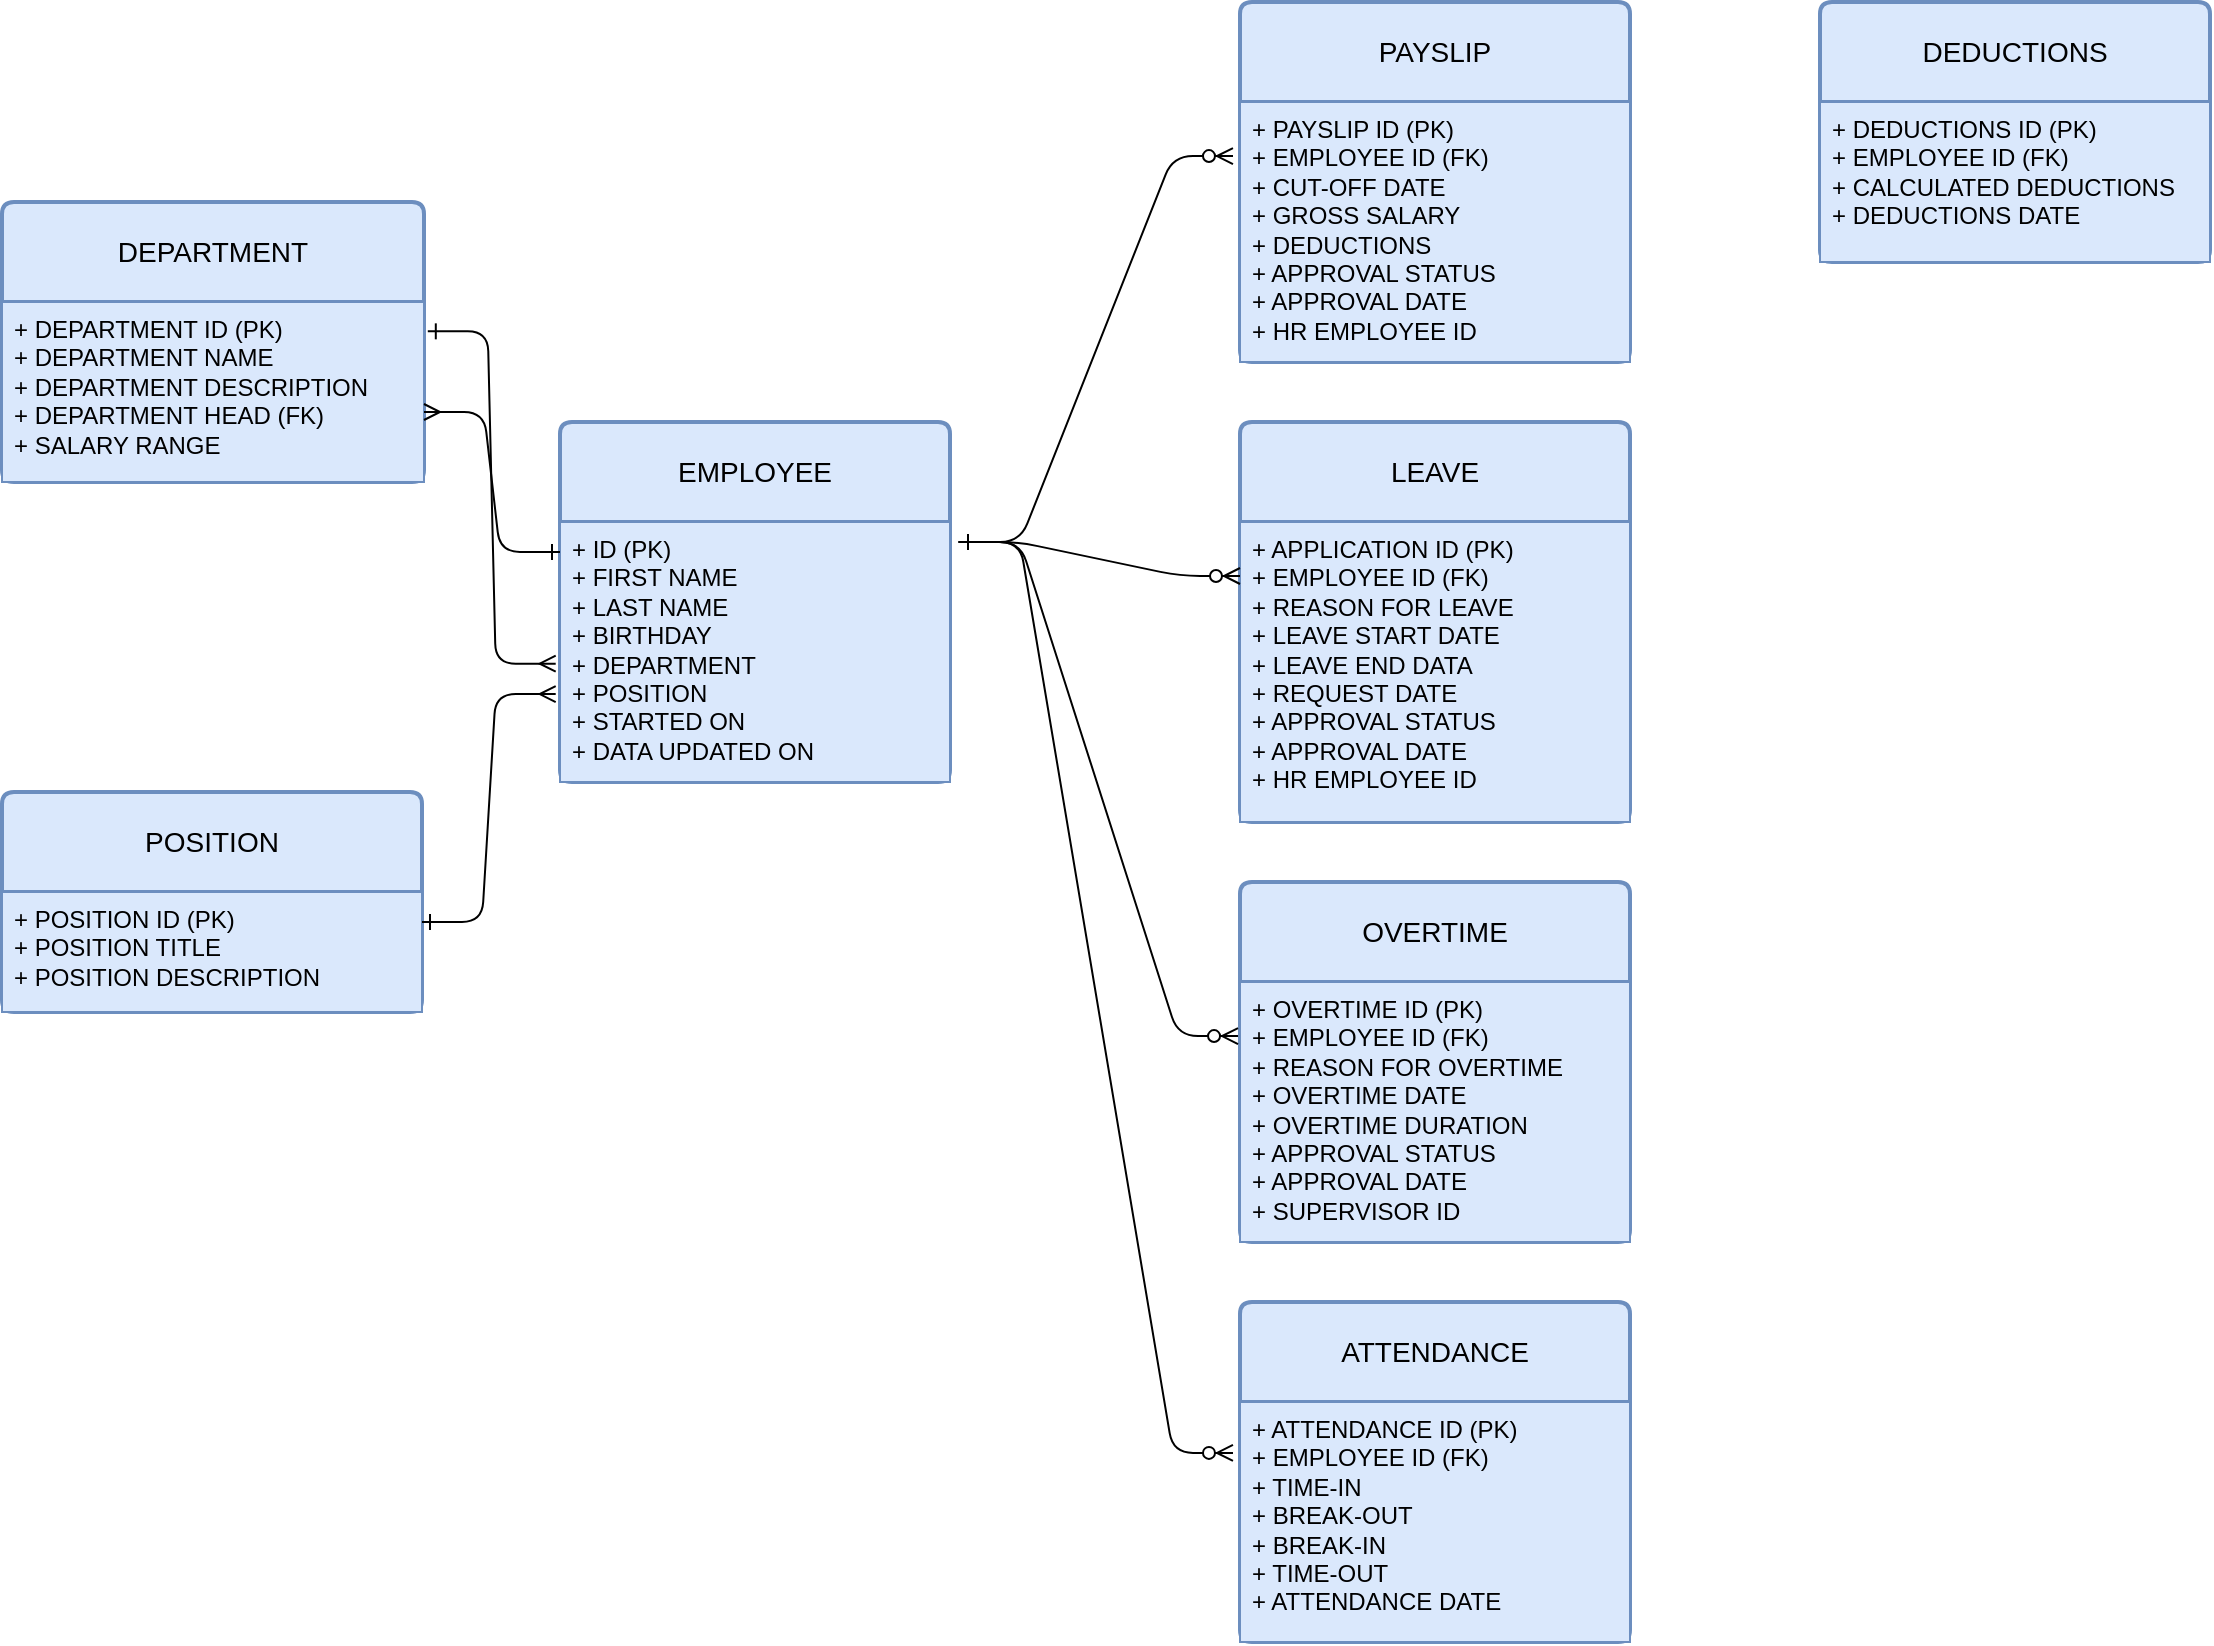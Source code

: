 <mxfile version="23.0.2" type="github">
  <diagram id="R2lEEEUBdFMjLlhIrx00" name="Page-1">
    <mxGraphModel dx="1434" dy="746" grid="1" gridSize="10" guides="1" tooltips="1" connect="1" arrows="1" fold="1" page="1" pageScale="1" pageWidth="1200" pageHeight="1920" math="0" shadow="0" extFonts="Permanent Marker^https://fonts.googleapis.com/css?family=Permanent+Marker">
      <root>
        <mxCell id="0" />
        <mxCell id="1" parent="0" />
        <mxCell id="mP2uRWccmHhNL8mi_Wje-5" value="EMPLOYEE" style="swimlane;childLayout=stackLayout;horizontal=1;startSize=50;horizontalStack=0;rounded=1;fontSize=14;fontStyle=0;strokeWidth=2;resizeParent=0;resizeLast=1;shadow=0;dashed=0;align=center;arcSize=4;whiteSpace=wrap;html=1;fillColor=#dae8fc;strokeColor=#6c8ebf;" parent="1" vertex="1">
          <mxGeometry x="300" y="310" width="195" height="180" as="geometry" />
        </mxCell>
        <mxCell id="mP2uRWccmHhNL8mi_Wje-6" value="+ ID (PK)&lt;br&gt;+ FIRST NAME&lt;br&gt;+ LAST NAME&lt;br&gt;+ BIRTHDAY&lt;br&gt;+ DEPARTMENT&lt;br&gt;+ POSITION&lt;br&gt;+ STARTED ON&lt;br&gt;+ DATA UPDATED ON" style="align=left;strokeColor=#6c8ebf;fillColor=#dae8fc;spacingLeft=4;fontSize=12;verticalAlign=top;resizable=0;rotatable=0;part=1;html=1;" parent="mP2uRWccmHhNL8mi_Wje-5" vertex="1">
          <mxGeometry y="50" width="195" height="130" as="geometry" />
        </mxCell>
        <mxCell id="mP2uRWccmHhNL8mi_Wje-11" value="LEAVE" style="swimlane;childLayout=stackLayout;horizontal=1;startSize=50;horizontalStack=0;rounded=1;fontSize=14;fontStyle=0;strokeWidth=2;resizeParent=0;resizeLast=1;shadow=0;dashed=0;align=center;arcSize=4;whiteSpace=wrap;html=1;fillColor=#dae8fc;strokeColor=#6c8ebf;" parent="1" vertex="1">
          <mxGeometry x="640" y="310" width="195" height="200" as="geometry" />
        </mxCell>
        <mxCell id="mP2uRWccmHhNL8mi_Wje-12" value="+ APPLICATION ID (PK)&lt;br&gt;+ EMPLOYEE ID (FK)&lt;br&gt;+ REASON FOR LEAVE&lt;br&gt;+ LEAVE START DATE&lt;br&gt;+ LEAVE END DATA&lt;br&gt;+ REQUEST DATE&lt;br&gt;+ APPROVAL STATUS&lt;br&gt;+ APPROVAL DATE&lt;br&gt;+ HR EMPLOYEE ID" style="align=left;strokeColor=#6c8ebf;fillColor=#dae8fc;spacingLeft=4;fontSize=12;verticalAlign=top;resizable=0;rotatable=0;part=1;html=1;" parent="mP2uRWccmHhNL8mi_Wje-11" vertex="1">
          <mxGeometry y="50" width="195" height="150" as="geometry" />
        </mxCell>
        <mxCell id="mP2uRWccmHhNL8mi_Wje-13" value="PAYSLIP" style="swimlane;childLayout=stackLayout;horizontal=1;startSize=50;horizontalStack=0;rounded=1;fontSize=14;fontStyle=0;strokeWidth=2;resizeParent=0;resizeLast=1;shadow=0;dashed=0;align=center;arcSize=4;whiteSpace=wrap;html=1;fillColor=#dae8fc;strokeColor=#6c8ebf;" parent="1" vertex="1">
          <mxGeometry x="640" y="100" width="195" height="180" as="geometry" />
        </mxCell>
        <mxCell id="mP2uRWccmHhNL8mi_Wje-14" value="+ PAYSLIP ID (PK)&lt;br&gt;+ EMPLOYEE ID (FK)&lt;br&gt;+ CUT-OFF DATE&lt;br&gt;+ GROSS SALARY&lt;br&gt;+ DEDUCTIONS&lt;br&gt;+ APPROVAL STATUS&lt;br&gt;+ APPROVAL DATE&lt;br&gt;+ HR EMPLOYEE ID" style="align=left;strokeColor=#6c8ebf;fillColor=#dae8fc;spacingLeft=4;fontSize=12;verticalAlign=top;resizable=0;rotatable=0;part=1;html=1;" parent="mP2uRWccmHhNL8mi_Wje-13" vertex="1">
          <mxGeometry y="50" width="195" height="130" as="geometry" />
        </mxCell>
        <mxCell id="mP2uRWccmHhNL8mi_Wje-16" value="" style="edgeStyle=entityRelationEdgeStyle;endArrow=ERzeroToMany;startArrow=none;endFill=1;startFill=0;entryX=-0.018;entryY=0.208;entryDx=0;entryDy=0;entryPerimeter=0;" parent="1" target="mP2uRWccmHhNL8mi_Wje-14" edge="1">
          <mxGeometry width="100" height="100" relative="1" as="geometry">
            <mxPoint x="500" y="370" as="sourcePoint" />
            <mxPoint x="377" y="607.5" as="targetPoint" />
            <Array as="points">
              <mxPoint x="330" y="390" />
              <mxPoint x="410" y="210" />
            </Array>
          </mxGeometry>
        </mxCell>
        <mxCell id="XMFN1kc7oSm8j4sPq897-1" value="OVERTIME" style="swimlane;childLayout=stackLayout;horizontal=1;startSize=50;horizontalStack=0;rounded=1;fontSize=14;fontStyle=0;strokeWidth=2;resizeParent=0;resizeLast=1;shadow=0;dashed=0;align=center;arcSize=4;whiteSpace=wrap;html=1;fillColor=#dae8fc;strokeColor=#6c8ebf;" parent="1" vertex="1">
          <mxGeometry x="640" y="540" width="195" height="180" as="geometry" />
        </mxCell>
        <mxCell id="XMFN1kc7oSm8j4sPq897-2" value="+ OVERTIME ID (PK)&lt;br style=&quot;border-color: var(--border-color);&quot;&gt;+ EMPLOYEE ID (FK)&lt;br style=&quot;border-color: var(--border-color);&quot;&gt;+ REASON FOR OVERTIME&lt;br style=&quot;border-color: var(--border-color);&quot;&gt;+ OVERTIME DATE&lt;br style=&quot;border-color: var(--border-color);&quot;&gt;+ OVERTIME DURATION&lt;br style=&quot;border-color: var(--border-color);&quot;&gt;+ APPROVAL STATUS&lt;br&gt;+ APPROVAL DATE&lt;br style=&quot;border-color: var(--border-color);&quot;&gt;+ SUPERVISOR ID" style="align=left;strokeColor=#6c8ebf;fillColor=#dae8fc;spacingLeft=4;fontSize=12;verticalAlign=top;resizable=0;rotatable=0;part=1;html=1;" parent="XMFN1kc7oSm8j4sPq897-1" vertex="1">
          <mxGeometry y="50" width="195" height="130" as="geometry" />
        </mxCell>
        <mxCell id="gKhqBKZb4KCzymiJZquM-2" value="POSITION" style="swimlane;childLayout=stackLayout;horizontal=1;startSize=50;horizontalStack=0;rounded=1;fontSize=14;fontStyle=0;strokeWidth=2;resizeParent=0;resizeLast=1;shadow=0;dashed=0;align=center;arcSize=4;whiteSpace=wrap;html=1;fillColor=#dae8fc;strokeColor=#6c8ebf;" parent="1" vertex="1">
          <mxGeometry x="21" y="495" width="210" height="110" as="geometry" />
        </mxCell>
        <mxCell id="gKhqBKZb4KCzymiJZquM-3" value="+ POSITION ID (PK)&lt;br&gt;+ POSITION TITLE&lt;br&gt;+ POSITION DESCRIPTION" style="align=left;strokeColor=#6c8ebf;fillColor=#dae8fc;spacingLeft=4;fontSize=12;verticalAlign=top;resizable=0;rotatable=0;part=1;html=1;" parent="gKhqBKZb4KCzymiJZquM-2" vertex="1">
          <mxGeometry y="50" width="210" height="60" as="geometry" />
        </mxCell>
        <mxCell id="gKhqBKZb4KCzymiJZquM-4" value="" style="edgeStyle=entityRelationEdgeStyle;endArrow=ERzeroToMany;startArrow=ERone;endFill=1;startFill=0;entryX=-0.005;entryY=0.208;entryDx=0;entryDy=0;entryPerimeter=0;" parent="1" target="XMFN1kc7oSm8j4sPq897-2" edge="1">
          <mxGeometry width="100" height="100" relative="1" as="geometry">
            <mxPoint x="500" y="370" as="sourcePoint" />
            <mxPoint x="531.49" y="608.08" as="targetPoint" />
            <Array as="points">
              <mxPoint x="425" y="320" />
              <mxPoint x="435" y="440" />
              <mxPoint x="276" y="250" />
              <mxPoint x="416" y="300" />
              <mxPoint x="426" y="290" />
              <mxPoint x="256" y="270" />
              <mxPoint x="256" y="260" />
            </Array>
          </mxGeometry>
        </mxCell>
        <mxCell id="gKhqBKZb4KCzymiJZquM-5" value="" style="edgeStyle=entityRelationEdgeStyle;endArrow=ERmany;startArrow=ERone;endFill=0;startFill=0;entryX=-0.011;entryY=0.662;entryDx=0;entryDy=0;entryPerimeter=0;exitX=1;exitY=0.25;exitDx=0;exitDy=0;" parent="1" source="gKhqBKZb4KCzymiJZquM-3" target="mP2uRWccmHhNL8mi_Wje-6" edge="1">
          <mxGeometry width="100" height="100" relative="1" as="geometry">
            <mxPoint x="225" y="293" as="sourcePoint" />
            <mxPoint x="369" y="310" as="targetPoint" />
            <Array as="points">
              <mxPoint x="6" y="173" />
              <mxPoint x="256" y="213" />
              <mxPoint x="146" y="223" />
              <mxPoint x="156" y="213" />
              <mxPoint x="-14" y="193" />
              <mxPoint x="-14" y="183" />
            </Array>
          </mxGeometry>
        </mxCell>
        <mxCell id="gKhqBKZb4KCzymiJZquM-6" value="DEPARTMENT" style="swimlane;childLayout=stackLayout;horizontal=1;startSize=50;horizontalStack=0;rounded=1;fontSize=14;fontStyle=0;strokeWidth=2;resizeParent=0;resizeLast=1;shadow=0;dashed=0;align=center;arcSize=4;whiteSpace=wrap;html=1;fillColor=#dae8fc;strokeColor=#6c8ebf;" parent="1" vertex="1">
          <mxGeometry x="21" y="200" width="211" height="140" as="geometry" />
        </mxCell>
        <mxCell id="gKhqBKZb4KCzymiJZquM-7" value="+ DEPARTMENT ID (PK)&lt;br&gt;+ DEPARTMENT NAME&lt;br&gt;+ DEPARTMENT DESCRIPTION&lt;br&gt;+ DEPARTMENT HEAD (FK)&lt;br&gt;+ SALARY RANGE" style="align=left;strokeColor=#6c8ebf;fillColor=#dae8fc;spacingLeft=4;fontSize=12;verticalAlign=top;resizable=0;rotatable=0;part=1;html=1;" parent="gKhqBKZb4KCzymiJZquM-6" vertex="1">
          <mxGeometry y="50" width="211" height="90" as="geometry" />
        </mxCell>
        <mxCell id="KN_Mns9D9NRDooohb_Bh-2" style="edgeStyle=orthogonalEdgeStyle;rounded=0;orthogonalLoop=1;jettySize=auto;html=1;exitX=0.5;exitY=1;exitDx=0;exitDy=0;" parent="gKhqBKZb4KCzymiJZquM-6" source="gKhqBKZb4KCzymiJZquM-7" target="gKhqBKZb4KCzymiJZquM-7" edge="1">
          <mxGeometry relative="1" as="geometry" />
        </mxCell>
        <mxCell id="gKhqBKZb4KCzymiJZquM-8" value="" style="edgeStyle=entityRelationEdgeStyle;endArrow=ERmany;startArrow=ERone;endFill=0;startFill=0;entryX=-0.011;entryY=0.545;entryDx=0;entryDy=0;entryPerimeter=0;exitX=1.009;exitY=0.163;exitDx=0;exitDy=0;exitPerimeter=0;" parent="1" source="gKhqBKZb4KCzymiJZquM-7" target="mP2uRWccmHhNL8mi_Wje-6" edge="1">
          <mxGeometry width="100" height="100" relative="1" as="geometry">
            <mxPoint x="235" y="498" as="sourcePoint" />
            <mxPoint x="308" y="456" as="targetPoint" />
            <Array as="points">
              <mxPoint x="16" y="183" />
              <mxPoint x="260" y="350" />
              <mxPoint x="280" y="350" />
              <mxPoint x="266" y="223" />
              <mxPoint x="156" y="233" />
              <mxPoint x="166" y="223" />
              <mxPoint x="-4" y="203" />
              <mxPoint x="-4" y="193" />
            </Array>
          </mxGeometry>
        </mxCell>
        <mxCell id="0AbvkaRvpf7FrhpSCyfx-2" value="" style="edgeStyle=entityRelationEdgeStyle;endArrow=ERone;startArrow=ERmany;endFill=0;startFill=0;entryX=0;entryY=0.115;entryDx=0;entryDy=0;entryPerimeter=0;exitX=1;exitY=0.75;exitDx=0;exitDy=0;" parent="1" source="gKhqBKZb4KCzymiJZquM-6" target="mP2uRWccmHhNL8mi_Wje-6" edge="1">
          <mxGeometry width="100" height="100" relative="1" as="geometry">
            <mxPoint x="232" y="290" as="sourcePoint" />
            <mxPoint x="294" y="460" as="targetPoint" />
            <Array as="points">
              <mxPoint x="12" y="212" />
              <mxPoint x="290" y="330" />
              <mxPoint x="262" y="252" />
              <mxPoint x="262" y="375" />
              <mxPoint x="152" y="262" />
              <mxPoint x="162" y="252" />
              <mxPoint x="-8" y="232" />
              <mxPoint x="-8" y="222" />
            </Array>
          </mxGeometry>
        </mxCell>
        <mxCell id="yTX0jJQAdNnNCAR2v_Tj-1" value="ATTENDANCE" style="swimlane;childLayout=stackLayout;horizontal=1;startSize=50;horizontalStack=0;rounded=1;fontSize=14;fontStyle=0;strokeWidth=2;resizeParent=0;resizeLast=1;shadow=0;dashed=0;align=center;arcSize=4;whiteSpace=wrap;html=1;fillColor=#dae8fc;strokeColor=#6c8ebf;" parent="1" vertex="1">
          <mxGeometry x="640" y="750" width="195" height="170" as="geometry" />
        </mxCell>
        <mxCell id="yTX0jJQAdNnNCAR2v_Tj-2" value="+ ATTENDANCE ID (PK)&lt;br style=&quot;border-color: var(--border-color);&quot;&gt;+ EMPLOYEE ID (FK)&lt;br style=&quot;border-color: var(--border-color);&quot;&gt;+ TIME-IN&lt;br&gt;+ BREAK-OUT&lt;br&gt;+ BREAK-IN&lt;br&gt;+ TIME-OUT&lt;br style=&quot;border-color: var(--border-color);&quot;&gt;+ ATTENDANCE DATE" style="align=left;strokeColor=#6c8ebf;fillColor=#dae8fc;spacingLeft=4;fontSize=12;verticalAlign=top;resizable=0;rotatable=0;part=1;html=1;" parent="yTX0jJQAdNnNCAR2v_Tj-1" vertex="1">
          <mxGeometry y="50" width="195" height="120" as="geometry" />
        </mxCell>
        <mxCell id="yTX0jJQAdNnNCAR2v_Tj-3" value="" style="edgeStyle=entityRelationEdgeStyle;endArrow=ERzeroToMany;startArrow=ERone;endFill=1;startFill=0;entryX=-0.018;entryY=0.212;entryDx=0;entryDy=0;entryPerimeter=0;" parent="1" target="yTX0jJQAdNnNCAR2v_Tj-2" edge="1">
          <mxGeometry width="100" height="100" relative="1" as="geometry">
            <mxPoint x="500" y="370" as="sourcePoint" />
            <mxPoint x="640" y="860" as="targetPoint" />
            <Array as="points">
              <mxPoint x="435" y="330" />
              <mxPoint x="445" y="450" />
              <mxPoint x="286" y="260" />
              <mxPoint x="426" y="310" />
              <mxPoint x="436" y="300" />
              <mxPoint x="266" y="280" />
              <mxPoint x="266" y="270" />
            </Array>
          </mxGeometry>
        </mxCell>
        <mxCell id="C-vyLk0tnHw3VtMMgP7b-1" value="" style="edgeStyle=entityRelationEdgeStyle;endArrow=ERzeroToMany;startArrow=none;endFill=1;startFill=0;exitX=1.021;exitY=0.077;exitDx=0;exitDy=0;exitPerimeter=0;entryX=0;entryY=0.18;entryDx=0;entryDy=0;entryPerimeter=0;" parent="1" source="mP2uRWccmHhNL8mi_Wje-6" edge="1" target="mP2uRWccmHhNL8mi_Wje-12">
          <mxGeometry width="100" height="100" relative="1" as="geometry">
            <mxPoint x="300" y="440" as="sourcePoint" />
            <mxPoint x="640" y="390" as="targetPoint" />
            <Array as="points">
              <mxPoint x="280" y="250" />
              <mxPoint x="530" y="290" />
              <mxPoint x="420" y="300" />
              <mxPoint x="430" y="290" />
              <mxPoint x="260" y="270" />
              <mxPoint x="260" y="260" />
            </Array>
          </mxGeometry>
        </mxCell>
        <mxCell id="F4ck-x829Nuf8X18YyEP-1" value="DEDUCTIONS" style="swimlane;childLayout=stackLayout;horizontal=1;startSize=50;horizontalStack=0;rounded=1;fontSize=14;fontStyle=0;strokeWidth=2;resizeParent=0;resizeLast=1;shadow=0;dashed=0;align=center;arcSize=4;whiteSpace=wrap;html=1;fillColor=#dae8fc;strokeColor=#6c8ebf;" vertex="1" parent="1">
          <mxGeometry x="930" y="100" width="195" height="130" as="geometry" />
        </mxCell>
        <mxCell id="F4ck-x829Nuf8X18YyEP-2" value="+ DEDUCTIONS ID (PK)&lt;br&gt;+ EMPLOYEE ID (FK)&lt;br&gt;+ CALCULATED DEDUCTIONS&lt;br&gt;+ DEDUCTIONS DATE" style="align=left;strokeColor=#6c8ebf;fillColor=#dae8fc;spacingLeft=4;fontSize=12;verticalAlign=top;resizable=0;rotatable=0;part=1;html=1;" vertex="1" parent="F4ck-x829Nuf8X18YyEP-1">
          <mxGeometry y="50" width="195" height="80" as="geometry" />
        </mxCell>
      </root>
    </mxGraphModel>
  </diagram>
</mxfile>
